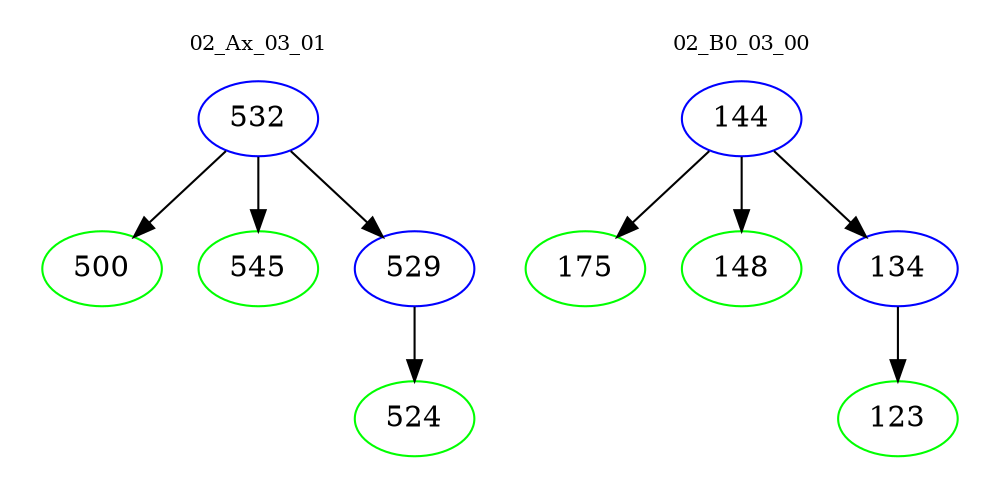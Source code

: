 digraph{
subgraph cluster_0 {
color = white
label = "02_Ax_03_01";
fontsize=10;
T0_532 [label="532", color="blue"]
T0_532 -> T0_500 [color="black"]
T0_500 [label="500", color="green"]
T0_532 -> T0_545 [color="black"]
T0_545 [label="545", color="green"]
T0_532 -> T0_529 [color="black"]
T0_529 [label="529", color="blue"]
T0_529 -> T0_524 [color="black"]
T0_524 [label="524", color="green"]
}
subgraph cluster_1 {
color = white
label = "02_B0_03_00";
fontsize=10;
T1_144 [label="144", color="blue"]
T1_144 -> T1_175 [color="black"]
T1_175 [label="175", color="green"]
T1_144 -> T1_148 [color="black"]
T1_148 [label="148", color="green"]
T1_144 -> T1_134 [color="black"]
T1_134 [label="134", color="blue"]
T1_134 -> T1_123 [color="black"]
T1_123 [label="123", color="green"]
}
}
